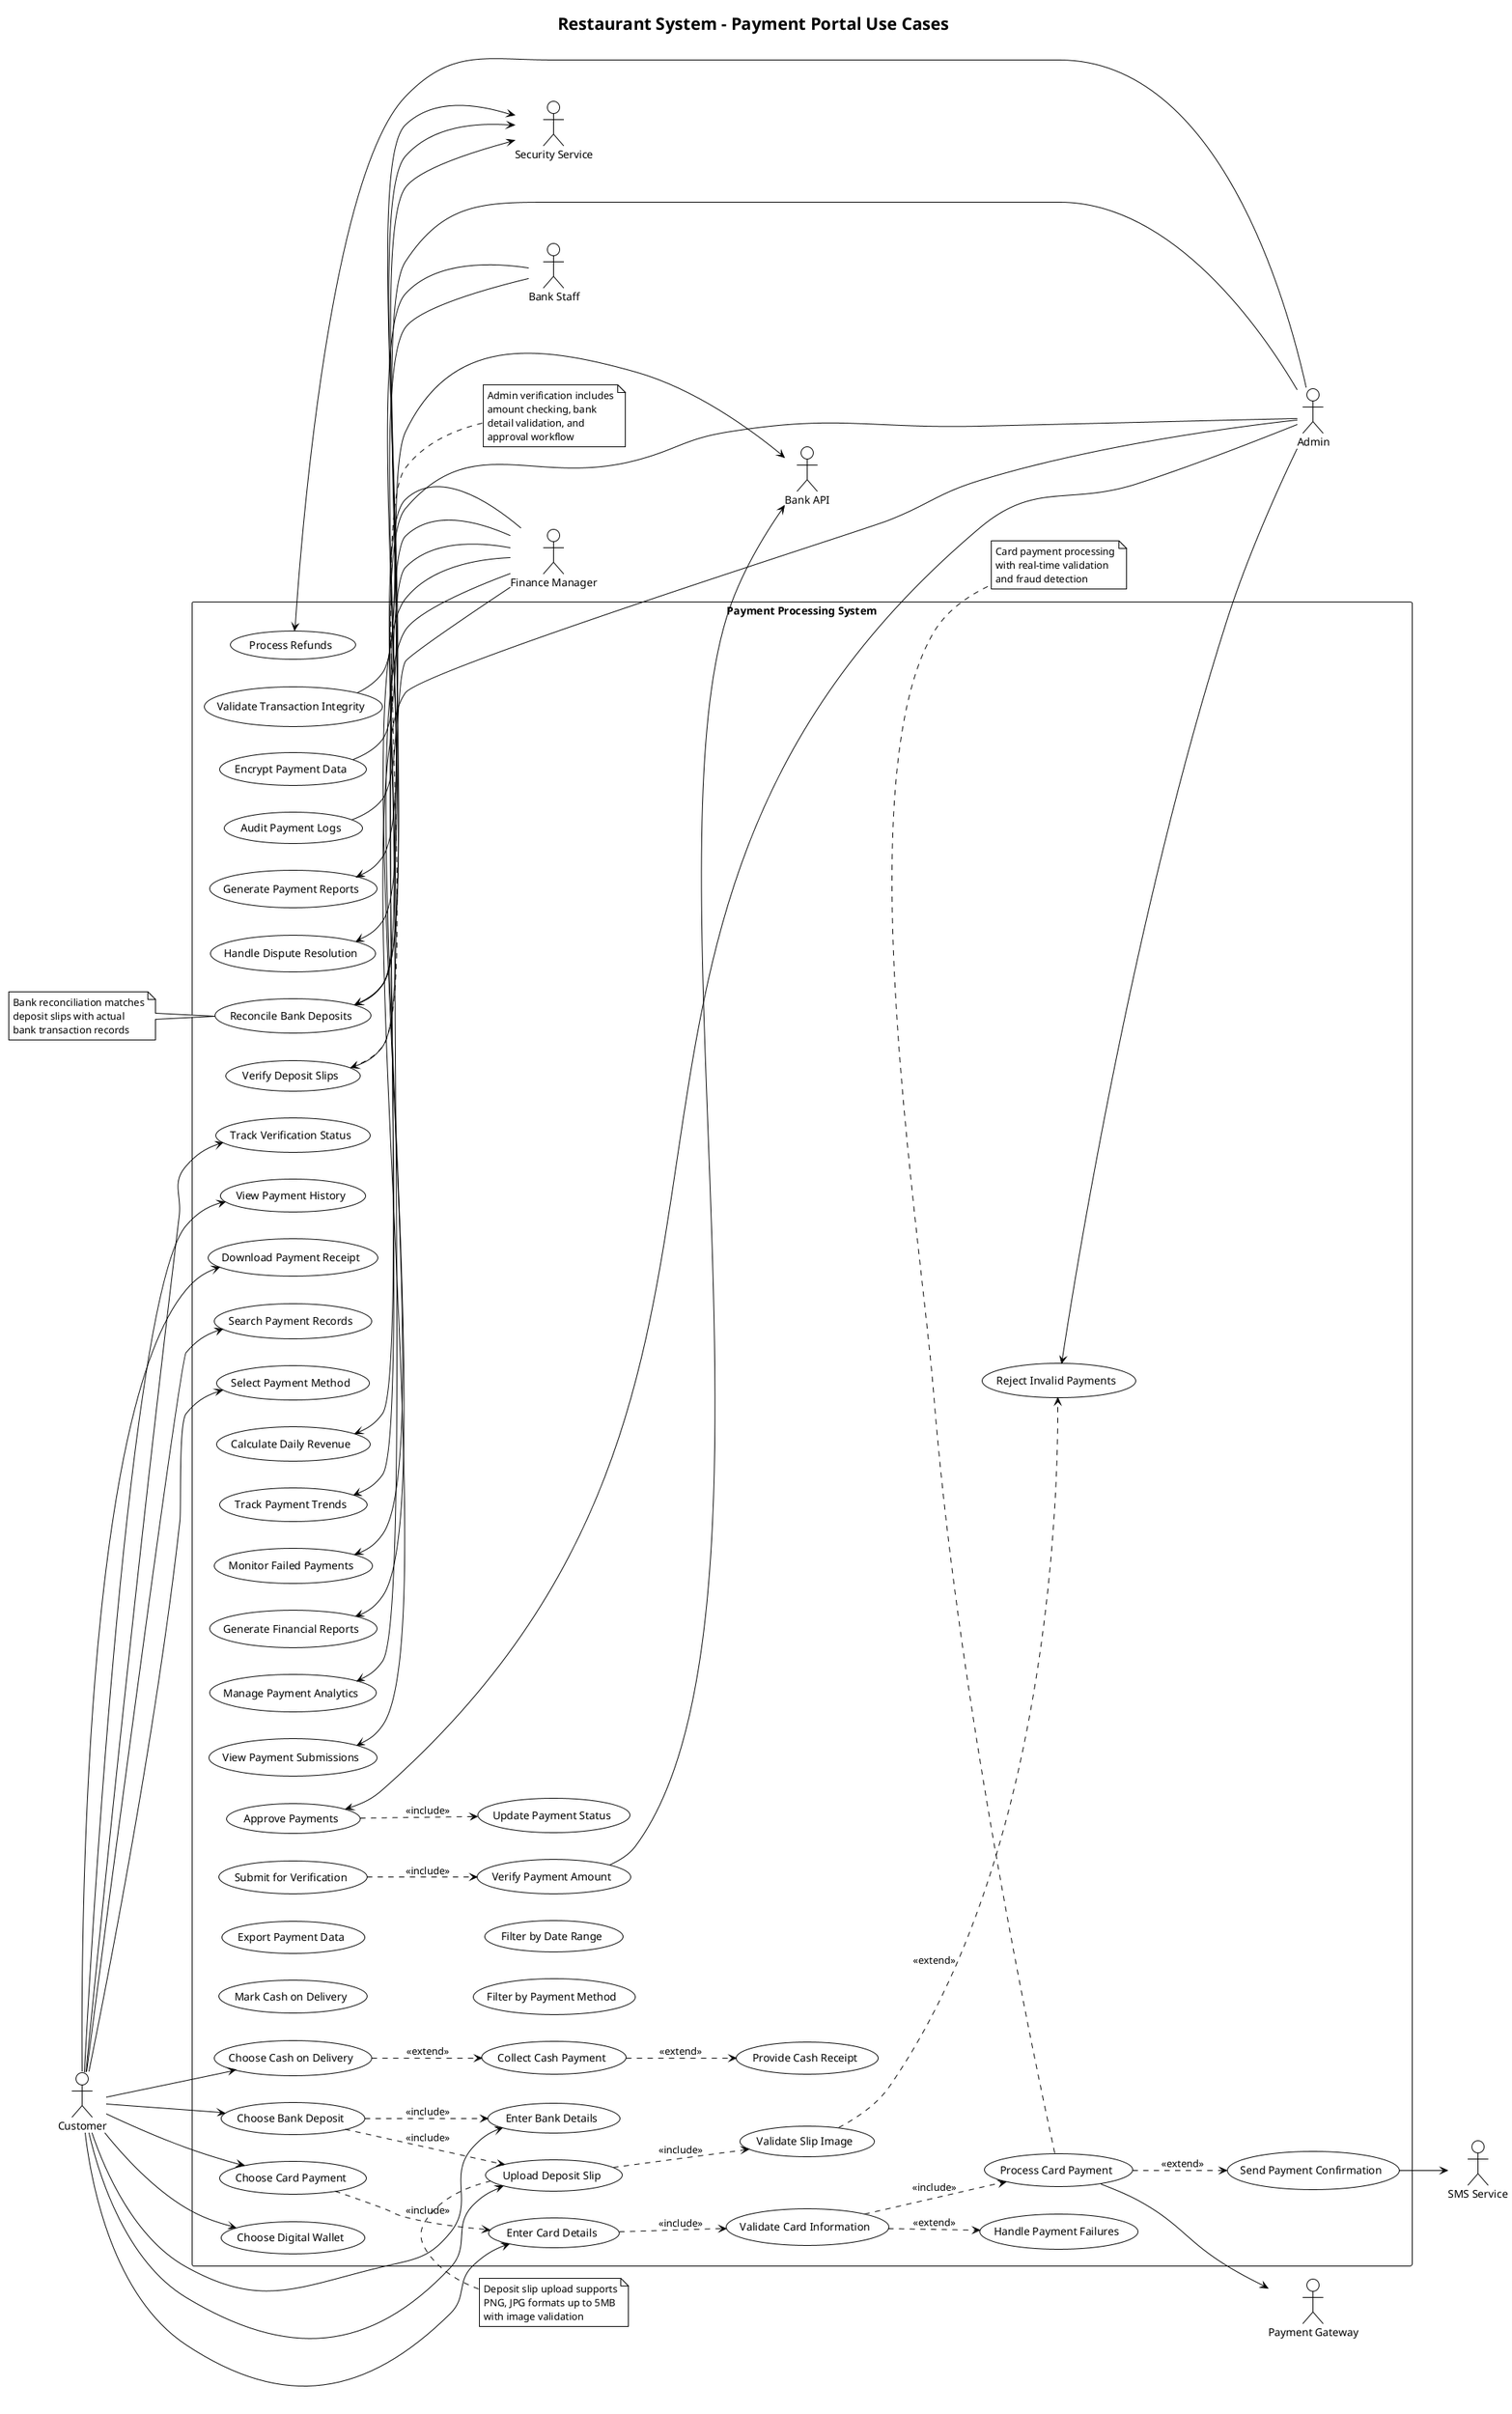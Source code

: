 @startuml Payment_Portal_Use_Cases
!theme plain
left to right direction
title Restaurant System - Payment Portal Use Cases

' Left side actors
actor "Customer" as customer
actor "Admin" as admin
actor "Bank Staff" as bank
actor "Finance Manager" as finance

' System boundary
rectangle "Payment Processing System" {
    
    ' Payment Method Selection
    usecase "Select Payment Method" as UC1
    usecase "Choose Cash on Delivery" as UC2
    usecase "Choose Bank Deposit" as UC3
    usecase "Choose Card Payment" as UC4
    usecase "Choose Digital Wallet" as UC5
    
    ' Bank Deposit Processing
    usecase "Upload Deposit Slip" as UC6
    usecase "Validate Slip Image" as UC7
    usecase "Enter Bank Details" as UC8
    usecase "Verify Payment Amount" as UC9
    usecase "Submit for Verification" as UC10
    usecase "Track Verification Status" as UC11
    
    ' Card Payment Processing
    usecase "Enter Card Details" as UC12
    usecase "Validate Card Information" as UC13
    usecase "Process Card Payment" as UC14
    usecase "Handle Payment Failures" as UC15
    usecase "Send Payment Confirmation" as UC16
    
    ' Cash Payment Processing
    usecase "Mark Cash on Delivery" as UC17
    usecase "Collect Cash Payment" as UC18
    usecase "Provide Cash Receipt" as UC19
    usecase "Update Payment Status" as UC20
    
    ' Payment Verification (Admin)
    usecase "View Payment Submissions" as UC21
    usecase "Verify Deposit Slips" as UC22
    usecase "Approve Payments" as UC23
    usecase "Reject Invalid Payments" as UC24
    usecase "Process Refunds" as UC25
    usecase "Generate Payment Reports" as UC26
    
    ' Payment History & Records
    usecase "View Payment History" as UC27
    usecase "Download Payment Receipt" as UC28
    usecase "Export Payment Data" as UC29
    usecase "Search Payment Records" as UC30
    usecase "Filter by Payment Method" as UC31
    usecase "Filter by Date Range" as UC32
    
    ' Financial Management
    usecase "Calculate Daily Revenue" as UC33
    usecase "Generate Financial Reports" as UC34
    usecase "Track Payment Trends" as UC35
    usecase "Monitor Failed Payments" as UC36
    usecase "Reconcile Bank Deposits" as UC37
    usecase "Manage Payment Analytics" as UC38
    
    ' Security & Compliance
    usecase "Encrypt Payment Data" as UC39
    usecase "Audit Payment Logs" as UC40
    usecase "Validate Transaction Integrity" as UC41
    usecase "Handle Dispute Resolution" as UC42
}

' Right side external systems
actor "Payment Gateway" as gateway
actor "Bank API" as bankapi
actor "SMS Service" as sms
actor "Security Service" as security

' Customer Payment Operations
customer --> UC1
customer --> UC2
customer --> UC3
customer --> UC4
customer --> UC5
customer --> UC6
customer --> UC8
customer --> UC12

' Customer Payment Tracking
UC11 <-- customer
UC27 <-- customer
UC28 <-- customer
UC30 <-- customer

' Admin Payment Management
UC21 <-- admin
UC22 <-- admin
UC23 <-- admin
UC24 <-- admin
UC25 <-- admin
UC26 <-- admin

' Finance Management
UC33 <-- finance
UC34 <-- finance
UC35 <-- finance
UC36 <-- finance
UC37 <-- finance
UC38 <-- finance

' Bank Staff Operations
UC37 <-- bank
UC42 <-- bank

' Include Relationships
UC3 ..> UC6 : <<include>>
UC3 ..> UC8 : <<include>>
UC6 ..> UC7 : <<include>>
UC10 ..> UC9 : <<include>>
UC4 ..> UC12 : <<include>>
UC12 ..> UC13 : <<include>>
UC13 ..> UC14 : <<include>>
UC23 ..> UC20 : <<include>>

' Extend Relationships
UC7 ..> UC24 : <<extend>>
UC13 ..> UC15 : <<extend>>
UC14 ..> UC16 : <<extend>>
UC2 ..> UC18 : <<extend>>
UC18 ..> UC19 : <<extend>>

' External System Relationships
UC14 --> gateway
UC16 --> sms
UC37 --> bankapi
UC9 --> bankapi
UC39 --> security
UC40 --> security
UC41 --> security

note top of UC6
  Deposit slip upload supports
  PNG, JPG formats up to 5MB
  with image validation
end note

note right of UC22
  Admin verification includes
  amount checking, bank
  detail validation, and
  approval workflow
end note

note bottom of UC14
  Card payment processing
  with real-time validation
  and fraud detection
end note

note left of UC37
  Bank reconciliation matches
  deposit slips with actual
  bank transaction records
end note

@enduml